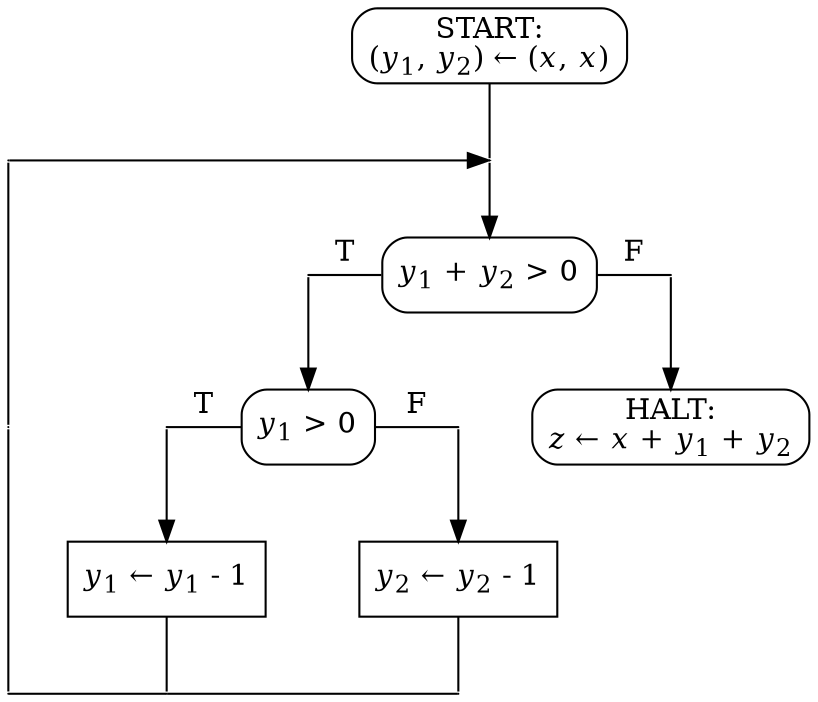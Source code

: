 digraph G{
/* nodes by levels */
node[shape=rectangle];
START[style=rounded, label=<START:<br/>(<i>y</i><sub>1</sub>, <i>y</i><sub>2</sub>) &larr; (<i>x</i>, <i>x</i>)>];
TEST1[style=rounded, label=<<i>y</i><sub>1</sub> + <i>y</i><sub>2</sub> &gt; 0>];
TEST2[style=rounded, label=<<i>y</i><sub>1</sub> &gt; 0>];
ASSIGN1[label=<<i>y</i><sub>2</sub> &larr; <i>y</i><sub>2</sub> - 1>];
ASSIGN2[label=<<i>y</i><sub>1</sub> &larr; <i>y</i><sub>1</sub> - 1>];
HALT[style=rounded, label=<HALT:<br/><i>z</i> &larr; <i>x</i> + <i>y</i><sub>1</sub> + <i>y</i><sub>2</sub>>];

/* edges */
node [shape=point, width=0];
START -> p2 [weight=8, arrowhead=none]; p2 -> TEST1 [weight=8];
{rank = same; p1 -> p2; }
p1 -> p10 [weight=8, arrowhead=none];
{rank = same; p3 -> TEST1 [label="T", arrowhead=none]; TEST1 -> p4 [label="F", arrowhead=none]; }
p3 -> TEST2 [weight=8];
p4 -> HALT [weight=8];

p10 -> p5 [weight=8, style="invis"];
p5 -> TEST2 [label="T", arrowhead=none];
TEST2 -> p6 [label="F", arrowhead=none];
p6 -> HALT [weight=8, style="invis"];
{rank = same; p10; p5; TEST2; p6; HALT; }
p5 -> ASSIGN2 [weight=12];
p6 -> ASSIGN1 [weight=8];
p10 -> p7 [weight=10, arrowhead=none];
{rank=same; ASSIGN2; ASSIGN1; }
ASSIGN2 -> p8 [weight=8, arrowhead=none];
ASSIGN1 -> p9 [weight=8, arrowhead=none];
{ rank=same; p7 -> p8 [arrowhead=none]; p8 -> p9 [arrowhead=none]; }
}
